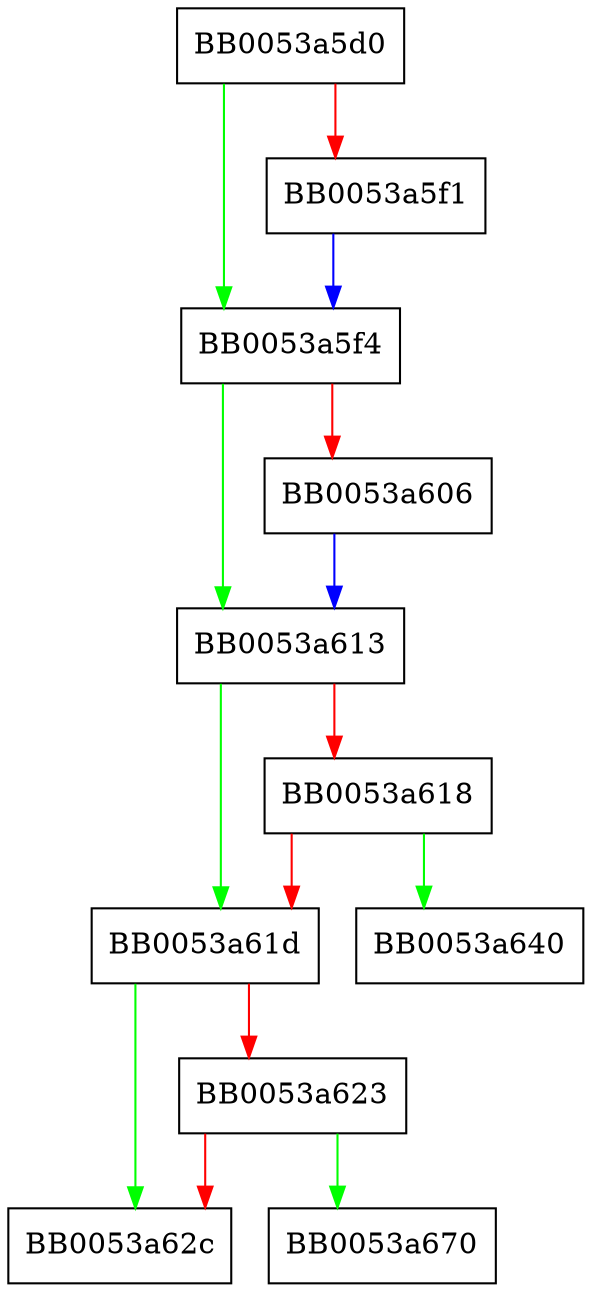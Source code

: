 digraph mem_read {
  node [shape="box"];
  graph [splines=ortho];
  BB0053a5d0 -> BB0053a5f4 [color="green"];
  BB0053a5d0 -> BB0053a5f1 [color="red"];
  BB0053a5f1 -> BB0053a5f4 [color="blue"];
  BB0053a5f4 -> BB0053a613 [color="green"];
  BB0053a5f4 -> BB0053a606 [color="red"];
  BB0053a606 -> BB0053a613 [color="blue"];
  BB0053a613 -> BB0053a61d [color="green"];
  BB0053a613 -> BB0053a618 [color="red"];
  BB0053a618 -> BB0053a640 [color="green"];
  BB0053a618 -> BB0053a61d [color="red"];
  BB0053a61d -> BB0053a62c [color="green"];
  BB0053a61d -> BB0053a623 [color="red"];
  BB0053a623 -> BB0053a670 [color="green"];
  BB0053a623 -> BB0053a62c [color="red"];
}